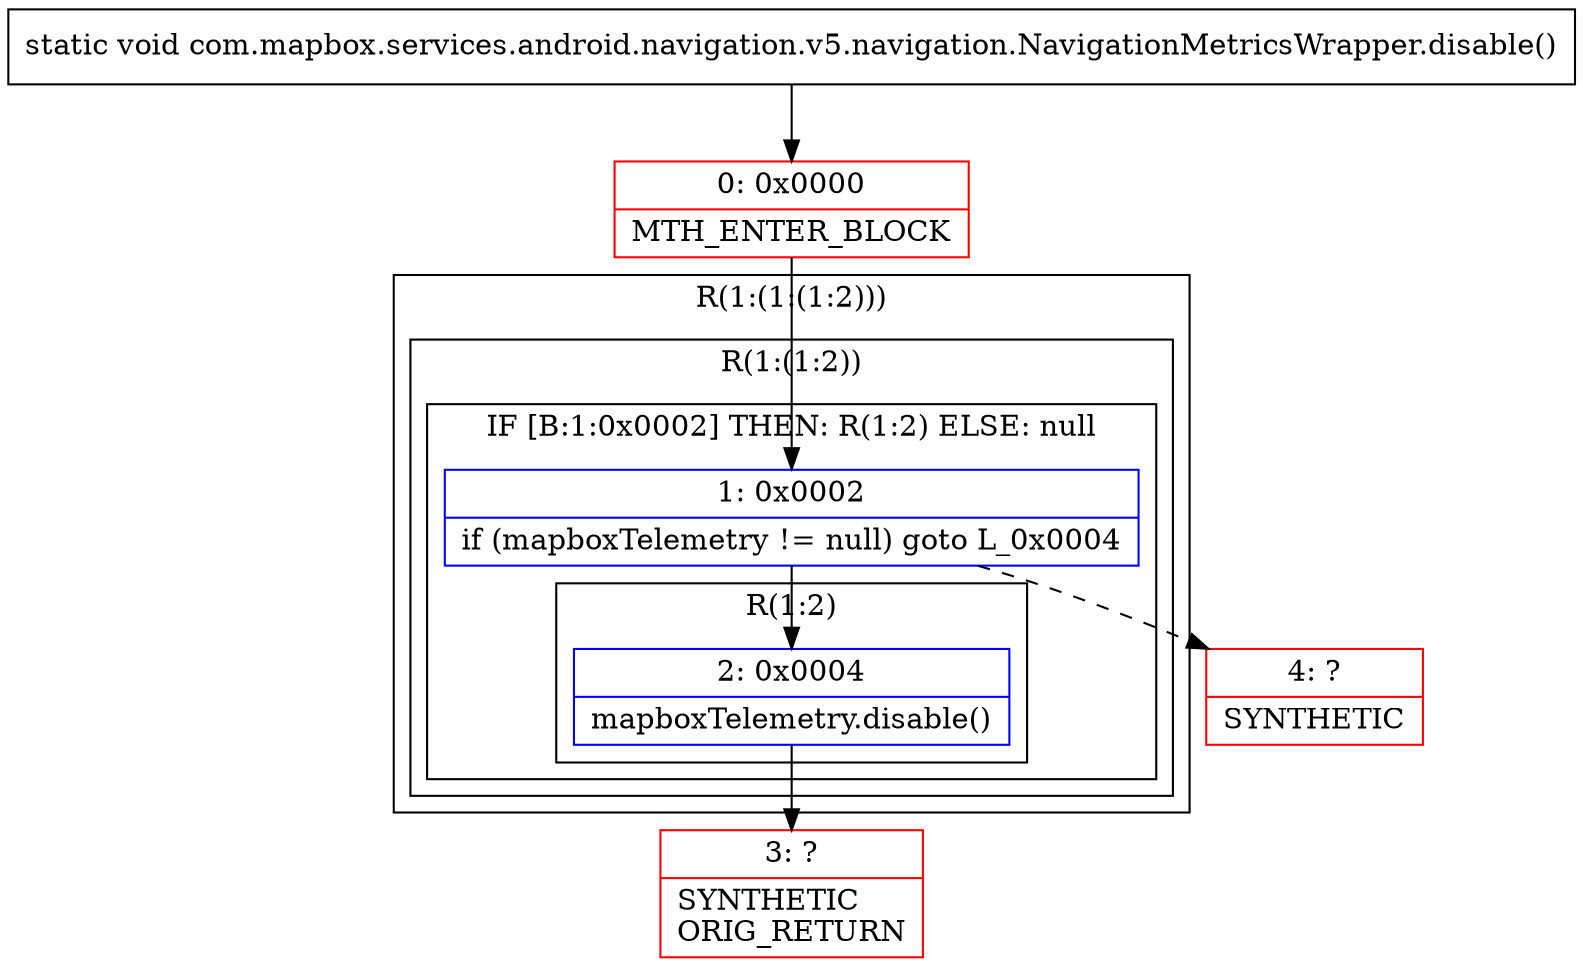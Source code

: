 digraph "CFG forcom.mapbox.services.android.navigation.v5.navigation.NavigationMetricsWrapper.disable()V" {
subgraph cluster_Region_1969495107 {
label = "R(1:(1:(1:2)))";
node [shape=record,color=blue];
subgraph cluster_Region_212873630 {
label = "R(1:(1:2))";
node [shape=record,color=blue];
subgraph cluster_IfRegion_90295249 {
label = "IF [B:1:0x0002] THEN: R(1:2) ELSE: null";
node [shape=record,color=blue];
Node_1 [shape=record,label="{1\:\ 0x0002|if (mapboxTelemetry != null) goto L_0x0004\l}"];
subgraph cluster_Region_496937722 {
label = "R(1:2)";
node [shape=record,color=blue];
Node_2 [shape=record,label="{2\:\ 0x0004|mapboxTelemetry.disable()\l}"];
}
}
}
}
Node_0 [shape=record,color=red,label="{0\:\ 0x0000|MTH_ENTER_BLOCK\l}"];
Node_3 [shape=record,color=red,label="{3\:\ ?|SYNTHETIC\lORIG_RETURN\l}"];
Node_4 [shape=record,color=red,label="{4\:\ ?|SYNTHETIC\l}"];
MethodNode[shape=record,label="{static void com.mapbox.services.android.navigation.v5.navigation.NavigationMetricsWrapper.disable() }"];
MethodNode -> Node_0;
Node_1 -> Node_2;
Node_1 -> Node_4[style=dashed];
Node_2 -> Node_3;
Node_0 -> Node_1;
}

